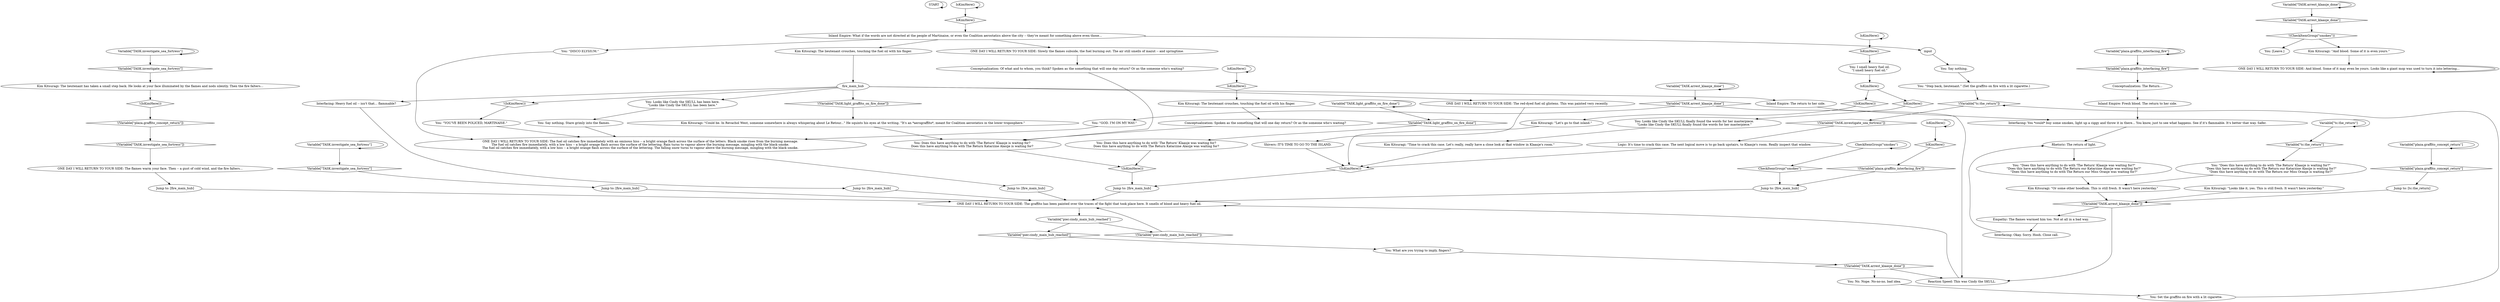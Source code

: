 # PLAZA / GRAFFITO
# There's a giant graffito on the plaza outside:
#Un jour je serai de retour près de toi
# ==================================================
digraph G {
	  0 [label="START"];
	  1 [label="input"];
	  2 [label="You: Say nothing. Stare grimly into the flames."];
	  3 [label="IsKimHere()"];
	  4 [label="IsKimHere()", shape=diamond];
	  5 [label="!(IsKimHere())", shape=diamond];
	  6 [label="ONE DAY I WILL RETURN TO YOUR SIDE: Slowly the flames subside, the fuel burning out. The air still smells of mazut -- and springtime."];
	  7 [label="You: \"YOU'VE BEEN POLICED, MARTINAISE.\""];
	  8 [label="Variable[\"TASK.arrest_klaasje_done\"]"];
	  9 [label="Variable[\"TASK.arrest_klaasje_done\"]", shape=diamond];
	  10 [label="!(Variable[\"TASK.arrest_klaasje_done\"])", shape=diamond];
	  11 [label="Interfacing: You *could* buy some smokes, light up a ciggy and throw it in there... You know, just to see what happens. See if it's flammable. It's better that way. Safer."];
	  12 [label="Rhetoric: The return of light."];
	  13 [label="Jump to: [fire_main_hub]"];
	  14 [label="ONE DAY I WILL RETURN TO YOUR SIDE: The red-dyed fuel oil glistens. This was painted very recently."];
	  15 [label="You: Looks like Cindy the SKULL has been here.\n\"Looks like Cindy the SKULL has been here.\""];
	  16 [label="You: [Leave.]"];
	  17 [label="You: No. Nope. No-no-no, bad idea."];
	  18 [label="You: Does this have anything to do with 'The Return' Klaasje is waiting for?\nDoes this have anything to do with The Return Katarzine Alasije is waiting for?"];
	  19 [label="Inland Empire: The return to her side."];
	  20 [label="You: \"Step back, lieutenant.\" (Set the graffito on fire with a lit cigarette.)"];
	  21 [label="Conceptualization: Spoken as the something that will one day return? Or as the someone who's waiting?"];
	  22 [label="Kim Kitsuragi: \"Or some other hoodlum. This is still fresh. It wasn't here yesterday.\""];
	  23 [label="Kim Kitsuragi: \"Could be. In Revachol West, someone somewhere is always whispering about Le Retour...\" He squints his eyes at the writing. \"It's an *aerograffito*, meant for Coalition aerostatics in the lower troposphere.\""];
	  24 [label="Interfacing: Heavy fuel oil -- isn't that... flammable?"];
	  25 [label="You: Set the graffito on fire with a lit cigarette."];
	  26 [label="Interfacing: Okay. Sorry. Hooh. Close call."];
	  27 [label="Variable[\"TASK.investigate_sea_fortress\"]"];
	  28 [label="Variable[\"TASK.investigate_sea_fortress\"]", shape=diamond];
	  29 [label="!(Variable[\"TASK.investigate_sea_fortress\"])", shape=diamond];
	  30 [label="Inland Empire: Fresh blood. The return to her side."];
	  31 [label="Variable[\"plaza.graffito_concept_return\"]"];
	  32 [label="Variable[\"plaza.graffito_concept_return\"]", shape=diamond];
	  33 [label="!(Variable[\"plaza.graffito_concept_return\"])", shape=diamond];
	  34 [label="ONE DAY I WILL RETURN TO YOUR SIDE: The flames warm your face. Then -- a gust of cold wind, and the fire falters..."];
	  35 [label="Kim Kitsuragi: \"Time to crack this case. Let's really, really have a close look at that window in Klaasje's room.\""];
	  36 [label="IsKimHere()"];
	  37 [label="IsKimHere()", shape=diamond];
	  38 [label="!(IsKimHere())", shape=diamond];
	  39 [label="Conceptualization: Of what and to whom, you think? Spoken as the something that will one day return? Or as the someone who's waiting?"];
	  40 [label="Jump to: [fire_main_hub]"];
	  41 [label="Variable[\"TASK.investigate_sea_fortress\"]"];
	  42 [label="Variable[\"TASK.investigate_sea_fortress\"]", shape=diamond];
	  43 [label="!(Variable[\"TASK.investigate_sea_fortress\"])", shape=diamond];
	  44 [label="Jump to: [fire_main_hub]"];
	  45 [label="Variable[\"plaza.graffito_interfacing_fire\"]"];
	  46 [label="Variable[\"plaza.graffito_interfacing_fire\"]", shape=diamond];
	  47 [label="!(Variable[\"plaza.graffito_interfacing_fire\"])", shape=diamond];
	  48 [label="Variable[\"TASK.arrest_klaasje_done\"]"];
	  49 [label="Variable[\"TASK.arrest_klaasje_done\"]", shape=diamond];
	  50 [label="!(Variable[\"TASK.arrest_klaasje_done\"])", shape=diamond];
	  51 [label="Variable[\"tc.the_return\"]"];
	  52 [label="Variable[\"tc.the_return\"]", shape=diamond];
	  53 [label="!(Variable[\"tc.the_return\"])", shape=diamond];
	  54 [label="ONE DAY I WILL RETURN TO YOUR SIDE: The fuel oil catches fire immediately with an ominous hiss -- a bright orange flash across the surface of the letters. Black smoke rises from the burning message.\nThe fuel oil catches fire immediately, with a low hiss -- a bright orange flash across the surface of the lettering. Rain turns to vapour above the burning message, mingling with the black smoke.\nThe fuel oil catches fire immediately, with a low hiss -- a bright orange flash across the surface of the lettering. The falling snow turns to vapour above the burning message, mingling with the black smoke."];
	  55 [label="IsKimHere()"];
	  56 [label="IsKimHere()", shape=diamond];
	  57 [label="!(IsKimHere())", shape=diamond];
	  58 [label="Empathy: The flames warmed him too. Not at all in a bad way."];
	  59 [label="You: \"Does this have anything to do with 'The Return' Klaasje is waiting for?\"\n\"Does this have anything to do with The Return our Katarzine Alasije is waiting for?\"\n\"Does this have anything to do with The Return our Miss Oranje is waiting for?\""];
	  60 [label="Conceptualization: The Return..."];
	  61 [label="CheckItemGroup(\"smokes\")"];
	  62 [label="CheckItemGroup(\"smokes\")", shape=diamond];
	  63 [label="!(CheckItemGroup(\"smokes\"))", shape=diamond];
	  64 [label="You: Does this have anything to do with' The Return' Klaasje was waiting for?\nDoes this have anything to do with The Return Katarzine Alasije was waiting for?"];
	  65 [label="Jump to: [fire_main_hub]"];
	  66 [label="Jump to: [fire_main_hub]"];
	  67 [label="Kim Kitsuragi: \"Let's go to that island.\""];
	  68 [label="ONE DAY I WILL RETURN TO YOUR SIDE: And blood. Some of it may even be yours. Looks like a giant mop was used to turn it into lettering..."];
	  69 [label="Variable[\"TASK.light_graffito_on_fire_done\"]"];
	  70 [label="Variable[\"TASK.light_graffito_on_fire_done\"]", shape=diamond];
	  71 [label="!(Variable[\"TASK.light_graffito_on_fire_done\"])", shape=diamond];
	  72 [label="You: I smell heavy fuel oil.\n\"I smell heavy fuel oil.\""];
	  73 [label="Kim Kitsuragi: The lieutenant crouches, touching the fuel oil with his finger."];
	  74 [label="You: \"GOD. I'M ON MY WAY.\""];
	  75 [label="You: \"Does this have anything to do with 'The Return' Klaasje was waiting for?\"\n\"Does this have anything to do with The Return our Katarzine Alasije was waiting for?\"\n\"Does this have anything to do with The Return our Miss Oranje was waiting for?\""];
	  76 [label="Jump to: [fire_main_hub]"];
	  77 [label="Inland Empire: What if the words are not directed at the people of Martinaise, or even the Coalition aerostatics above the city -- they're meant for something above even those..."];
	  78 [label="Kim Kitsuragi: The lieutenant has taken a small step back. He looks at your face illuminated by the flames and nods silently. Then the fire falters..."];
	  79 [label="Shivers: IT'S TIME TO GO TO THE ISLAND."];
	  80 [label="Jump to: [tc.the_return]"];
	  81 [label="IsKimHere()"];
	  82 [label="IsKimHere()", shape=diamond];
	  83 [label="!(IsKimHere())", shape=diamond];
	  84 [label="You: Looks like Cindy the SKULL finally found the words for her masterpiece.\n\"Looks like Cindy the SKULL finally found the words for her masterpiece.\""];
	  85 [label="Kim Kitsuragi: \"And blood. Some of it is even yours.\""];
	  86 [label="You: What are you trying to imply, fingers?"];
	  87 [label="Reaction Speed: This was Cindy the SKULL."];
	  88 [label="You: Say nothing."];
	  89 [label="ONE DAY I WILL RETURN TO YOUR SIDE: The graffito has been painted over the traces of the fight that took place here. It smells of blood and heavy fuel oil."];
	  90 [label="fire_main_hub"];
	  91 [label="Kim Kitsuragi: \"Looks like it, yes. This is still fresh. It wasn't here yesterday.\""];
	  92 [label="IsKimHere()"];
	  93 [label="IsKimHere()", shape=diamond];
	  94 [label="!(IsKimHere())", shape=diamond];
	  95 [label="Variable[\"pier.cindy_main_hub_reached\"]"];
	  96 [label="Variable[\"pier.cindy_main_hub_reached\"]", shape=diamond];
	  97 [label="!(Variable[\"pier.cindy_main_hub_reached\"])", shape=diamond];
	  98 [label="Kim Kitsuragi: The lieutenant crouches, touching the fuel oil with his finger."];
	  99 [label="You: \"DISCO ELYSIUM.\""];
	  100 [label="Logic: It's time to crack this case. The next logical move is to go back upstairs, to Klaasje's room. Really inspect that window."];
	  0 -> 0
	  1 -> 88
	  2 -> 54
	  3 -> 3
	  3 -> 4
	  4 -> 98
	  5 -> 13
	  6 -> 39
	  7 -> 54
	  8 -> 8
	  8 -> 9
	  9 -> 63
	  10 -> 17
	  10 -> 87
	  11 -> 12
	  12 -> 75
	  13 -> 89
	  14 -> 79
	  15 -> 2
	  17 -> 25
	  18 -> 38
	  19 -> 11
	  20 -> 53
	  21 -> 18
	  22 -> 50
	  23 -> 18
	  24 -> 44
	  25 -> 53
	  26 -> 12
	  27 -> 27
	  27 -> 28
	  28 -> 66
	  29 -> 34
	  30 -> 11
	  31 -> 32
	  31 -> 31
	  32 -> 80
	  33 -> 29
	  34 -> 40
	  35 -> 5
	  36 -> 36
	  36 -> 37
	  37 -> 72
	  38 -> 13
	  39 -> 18
	  40 -> 89
	  41 -> 41
	  41 -> 42
	  42 -> 78
	  43 -> 100
	  44 -> 89
	  45 -> 45
	  45 -> 46
	  46 -> 60
	  47 -> 65
	  48 -> 48
	  48 -> 49
	  49 -> 74
	  49 -> 87
	  50 -> 58
	  50 -> 87
	  51 -> 51
	  51 -> 52
	  52 -> 59
	  53 -> 43
	  54 -> 76
	  55 -> 56
	  55 -> 55
	  56 -> 77
	  57 -> 33
	  58 -> 26
	  59 -> 22
	  60 -> 30
	  61 -> 61
	  61 -> 62
	  62 -> 65
	  63 -> 16
	  63 -> 85
	  64 -> 38
	  65 -> 89
	  66 -> 89
	  67 -> 5
	  68 -> 68
	  69 -> 69
	  69 -> 70
	  70 -> 64
	  71 -> 23
	  72 -> 92
	  73 -> 90
	  74 -> 54
	  75 -> 22
	  76 -> 89
	  77 -> 73
	  77 -> 99
	  77 -> 6
	  77 -> 1
	  78 -> 57
	  79 -> 5
	  80 -> 50
	  81 -> 81
	  81 -> 82
	  82 -> 47
	  83 -> 7
	  84 -> 35
	  85 -> 68
	  86 -> 10
	  87 -> 89
	  88 -> 20
	  89 -> 95
	  90 -> 71
	  90 -> 14
	  90 -> 15
	  90 -> 19
	  90 -> 83
	  90 -> 24
	  91 -> 50
	  92 -> 93
	  92 -> 94
	  93 -> 84
	  94 -> 67
	  95 -> 96
	  95 -> 97
	  96 -> 86
	  97 -> 89
	  98 -> 21
	  99 -> 54
	  100 -> 5
}

